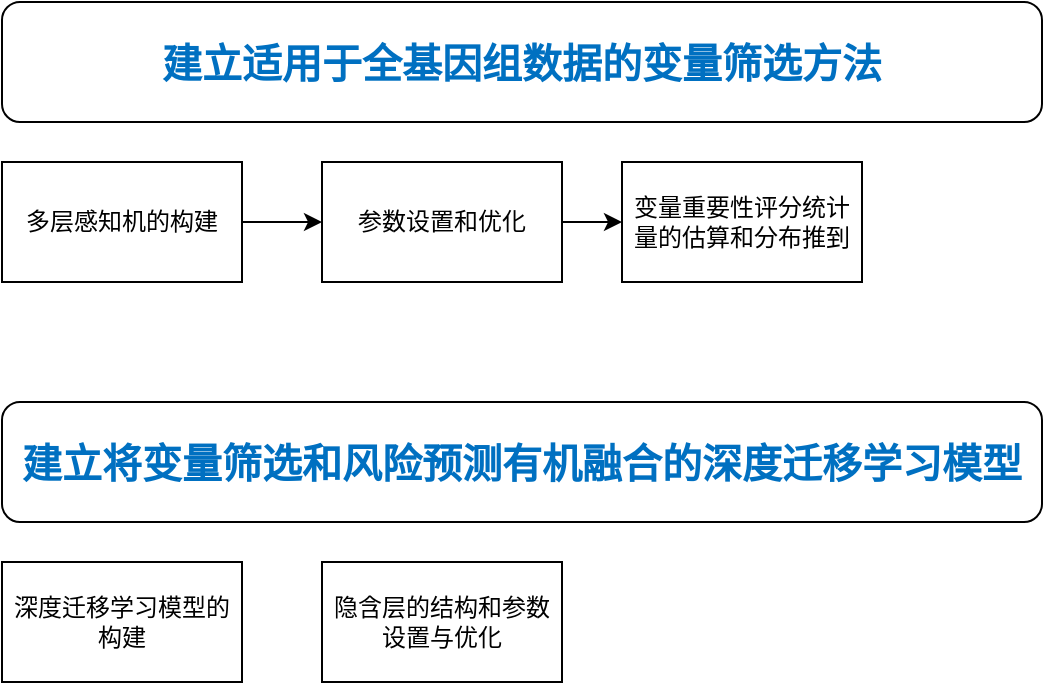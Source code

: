 <mxfile version="14.2.9" type="github">
  <diagram id="Qysw3-rOo7-g8x6gWeUs" name="Page-1">
    <mxGraphModel dx="868" dy="715" grid="1" gridSize="10" guides="1" tooltips="1" connect="1" arrows="1" fold="1" page="1" pageScale="1" pageWidth="850" pageHeight="1100" math="0" shadow="0">
      <root>
        <mxCell id="0" />
        <mxCell id="1" parent="0" />
        <mxCell id="IYrFxxv-hgy3-oWXNiMI-4" value="" style="edgeStyle=orthogonalEdgeStyle;rounded=0;orthogonalLoop=1;jettySize=auto;html=1;" edge="1" parent="1" source="IYrFxxv-hgy3-oWXNiMI-1" target="IYrFxxv-hgy3-oWXNiMI-3">
          <mxGeometry relative="1" as="geometry" />
        </mxCell>
        <mxCell id="IYrFxxv-hgy3-oWXNiMI-1" value="多层感知机的构建" style="rounded=0;whiteSpace=wrap;html=1;" vertex="1" parent="1">
          <mxGeometry x="80" y="200" width="120" height="60" as="geometry" />
        </mxCell>
        <mxCell id="IYrFxxv-hgy3-oWXNiMI-2" value="&lt;font style=&quot;font-size: 20px&quot;&gt;&lt;b&gt;&lt;span style=&quot;font-family: &amp;#34;kaiti&amp;#34; ; color: rgb(0 , 112 , 193)&quot; lang=&quot;ZH-CN&quot;&gt;建立适用于全基因组数据的变量筛选方法&lt;/span&gt;&lt;/b&gt;&lt;/font&gt;" style="rounded=1;whiteSpace=wrap;html=1;" vertex="1" parent="1">
          <mxGeometry x="80" y="120" width="520" height="60" as="geometry" />
        </mxCell>
        <mxCell id="IYrFxxv-hgy3-oWXNiMI-6" value="" style="edgeStyle=orthogonalEdgeStyle;rounded=0;orthogonalLoop=1;jettySize=auto;html=1;" edge="1" parent="1" source="IYrFxxv-hgy3-oWXNiMI-3" target="IYrFxxv-hgy3-oWXNiMI-5">
          <mxGeometry relative="1" as="geometry" />
        </mxCell>
        <mxCell id="IYrFxxv-hgy3-oWXNiMI-3" value="参数设置和优化" style="whiteSpace=wrap;html=1;rounded=0;" vertex="1" parent="1">
          <mxGeometry x="240" y="200" width="120" height="60" as="geometry" />
        </mxCell>
        <mxCell id="IYrFxxv-hgy3-oWXNiMI-5" value="变量重要性评分统计量的估算和分布推到" style="whiteSpace=wrap;html=1;rounded=0;" vertex="1" parent="1">
          <mxGeometry x="390" y="200" width="120" height="60" as="geometry" />
        </mxCell>
        <mxCell id="IYrFxxv-hgy3-oWXNiMI-7" value="&lt;font style=&quot;font-size: 20px&quot;&gt;&lt;b&gt;&lt;span style=&quot;font-family: &amp;#34;kaiti&amp;#34; ; color: rgb(0 , 112 , 193)&quot; lang=&quot;ZH-CN&quot;&gt;建立将变量筛选和风险预测有机融合的深度迁移学习模型&lt;/span&gt;&lt;/b&gt;&lt;/font&gt;" style="rounded=1;whiteSpace=wrap;html=1;" vertex="1" parent="1">
          <mxGeometry x="80" y="320" width="520" height="60" as="geometry" />
        </mxCell>
        <mxCell id="IYrFxxv-hgy3-oWXNiMI-8" value="深度迁移学习模型的构建" style="rounded=0;whiteSpace=wrap;html=1;" vertex="1" parent="1">
          <mxGeometry x="80" y="400" width="120" height="60" as="geometry" />
        </mxCell>
        <mxCell id="IYrFxxv-hgy3-oWXNiMI-12" value="隐含层的结构和参数设置与优化" style="rounded=0;whiteSpace=wrap;html=1;" vertex="1" parent="1">
          <mxGeometry x="240" y="400" width="120" height="60" as="geometry" />
        </mxCell>
      </root>
    </mxGraphModel>
  </diagram>
</mxfile>
